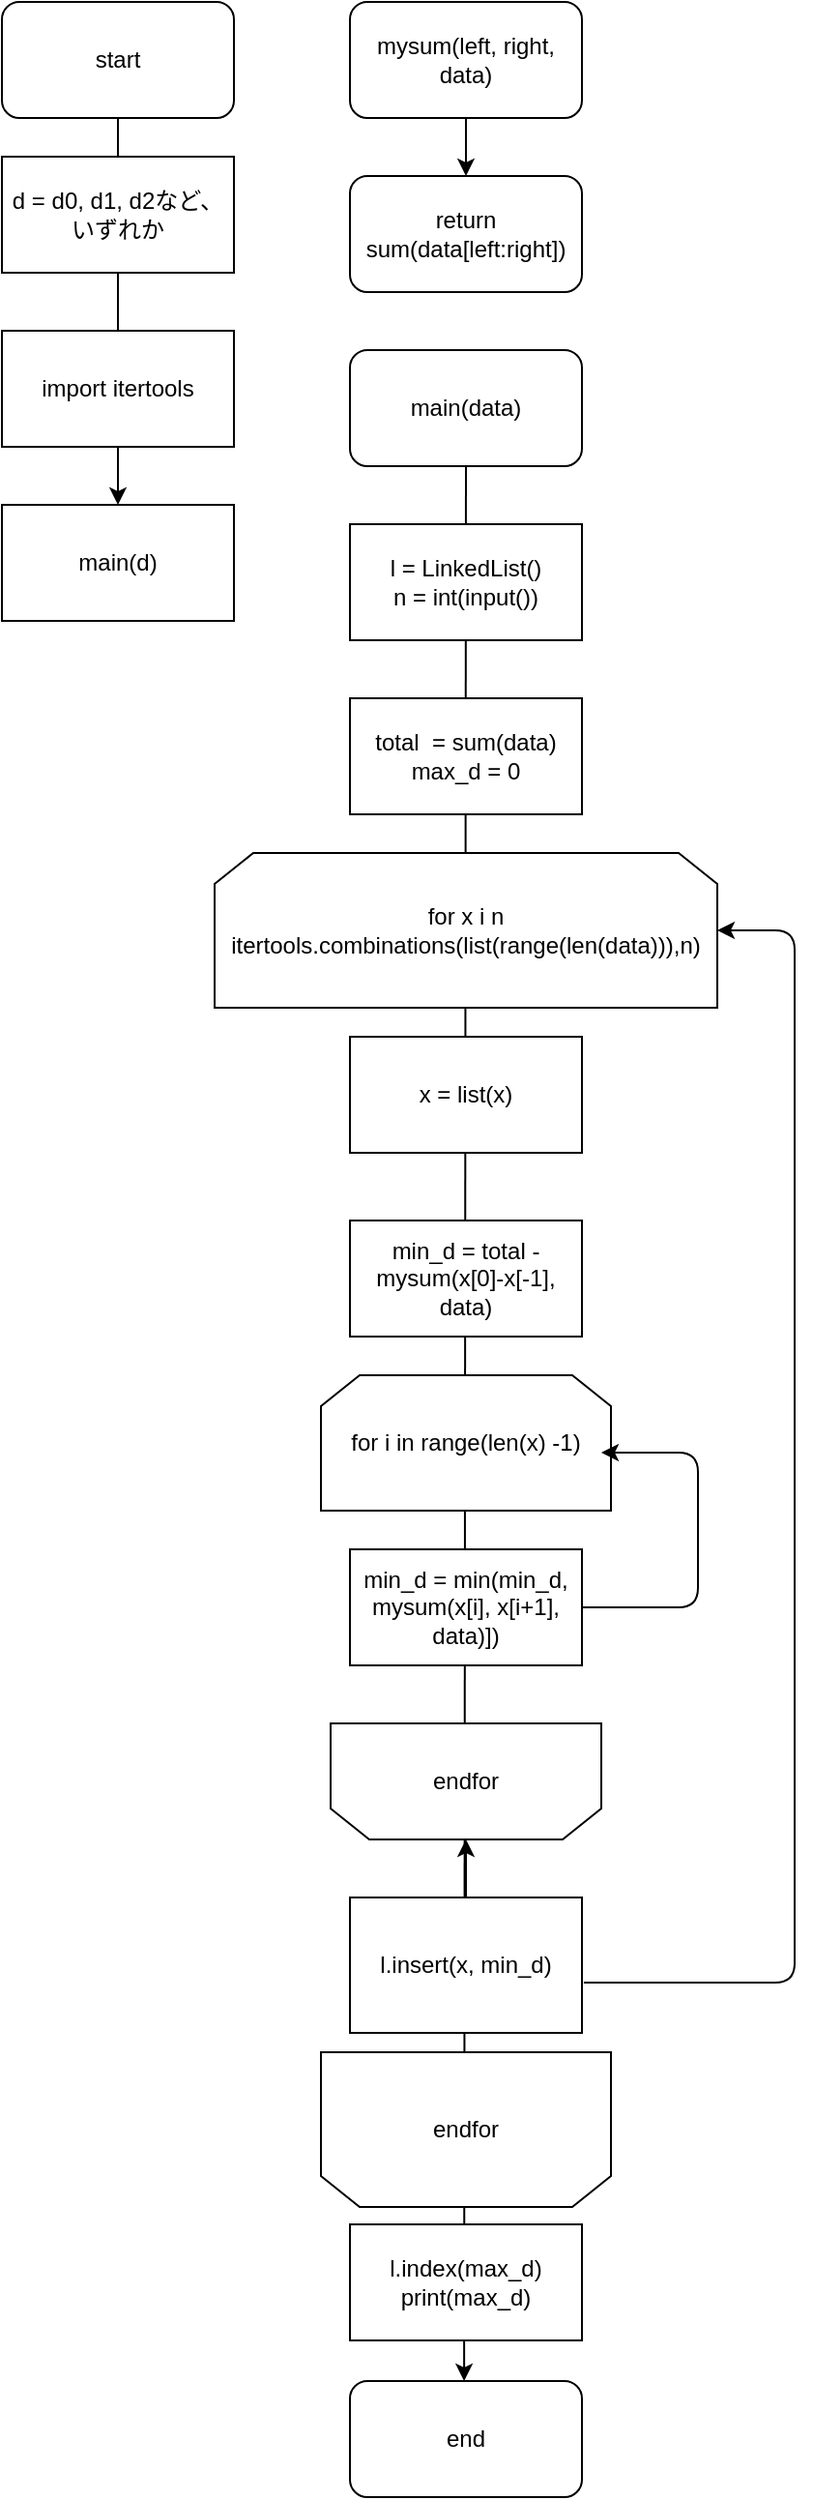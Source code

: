 <mxfile>
    <diagram id="QwPQAH91NwCHGxsAPeSV" name="ページ1">
        <mxGraphModel dx="593" dy="798" grid="1" gridSize="10" guides="1" tooltips="1" connect="1" arrows="1" fold="1" page="1" pageScale="1" pageWidth="827" pageHeight="1169" math="0" shadow="0">
            <root>
                <mxCell id="0"/>
                <mxCell id="1" parent="0"/>
                <mxCell id="26" value="" style="endArrow=classic;html=1;exitX=0.5;exitY=1;exitDx=0;exitDy=0;entryX=0.5;entryY=0;entryDx=0;entryDy=0;" edge="1" parent="1" source="2" target="24">
                    <mxGeometry width="50" height="50" relative="1" as="geometry">
                        <mxPoint x="30" y="310" as="sourcePoint"/>
                        <mxPoint x="80" y="260" as="targetPoint"/>
                    </mxGeometry>
                </mxCell>
                <mxCell id="20" value="" style="endArrow=classic;html=1;exitX=0.5;exitY=1;exitDx=0;exitDy=0;entryX=0.492;entryY=0;entryDx=0;entryDy=0;entryPerimeter=0;" edge="1" parent="1" source="7" target="19">
                    <mxGeometry width="50" height="50" relative="1" as="geometry">
                        <mxPoint x="100" y="1040" as="sourcePoint"/>
                        <mxPoint x="150" y="990" as="targetPoint"/>
                    </mxGeometry>
                </mxCell>
                <mxCell id="2" value="start" style="rounded=1;whiteSpace=wrap;html=1;" parent="1" vertex="1">
                    <mxGeometry x="80" y="20" width="120" height="60" as="geometry"/>
                </mxCell>
                <mxCell id="3" value="import itertools" style="rounded=0;whiteSpace=wrap;html=1;" parent="1" vertex="1">
                    <mxGeometry x="80" y="190" width="120" height="60" as="geometry"/>
                </mxCell>
                <mxCell id="4" value="mysum(left, right, data)" style="rounded=1;whiteSpace=wrap;html=1;" parent="1" vertex="1">
                    <mxGeometry x="260" y="20" width="120" height="60" as="geometry"/>
                </mxCell>
                <mxCell id="5" value="return sum(data[left:right])" style="rounded=1;whiteSpace=wrap;html=1;" vertex="1" parent="1">
                    <mxGeometry x="260" y="110" width="120" height="60" as="geometry"/>
                </mxCell>
                <mxCell id="6" value="" style="endArrow=classic;html=1;exitX=0.5;exitY=1;exitDx=0;exitDy=0;entryX=0.5;entryY=0;entryDx=0;entryDy=0;" edge="1" parent="1" source="4" target="5">
                    <mxGeometry width="50" height="50" relative="1" as="geometry">
                        <mxPoint x="470" y="160" as="sourcePoint"/>
                        <mxPoint x="520" y="110" as="targetPoint"/>
                    </mxGeometry>
                </mxCell>
                <mxCell id="7" value="main(data)" style="rounded=1;whiteSpace=wrap;html=1;" vertex="1" parent="1">
                    <mxGeometry x="260" y="200" width="120" height="60" as="geometry"/>
                </mxCell>
                <mxCell id="8" value="l = LinkedList()&lt;br&gt;n = int(input())" style="rounded=0;whiteSpace=wrap;html=1;" vertex="1" parent="1">
                    <mxGeometry x="260" y="290" width="120" height="60" as="geometry"/>
                </mxCell>
                <mxCell id="9" value="total&amp;nbsp; = sum(data)&lt;br&gt;max_d = 0" style="rounded=0;whiteSpace=wrap;html=1;" vertex="1" parent="1">
                    <mxGeometry x="260" y="380" width="120" height="60" as="geometry"/>
                </mxCell>
                <mxCell id="10" value="for x i n itertools.combinations(list(range(len(data))),n)" style="shape=loopLimit;whiteSpace=wrap;html=1;" vertex="1" parent="1">
                    <mxGeometry x="190" y="460" width="260" height="80" as="geometry"/>
                </mxCell>
                <mxCell id="11" value="x = list(x)" style="rounded=0;whiteSpace=wrap;html=1;" vertex="1" parent="1">
                    <mxGeometry x="260" y="555" width="120" height="60" as="geometry"/>
                </mxCell>
                <mxCell id="12" value="min_d = total - mysum(x[0]-x[-1], data)" style="rounded=0;whiteSpace=wrap;html=1;" vertex="1" parent="1">
                    <mxGeometry x="260" y="650" width="120" height="60" as="geometry"/>
                </mxCell>
                <mxCell id="13" value="for i in range(len(x) -1)" style="shape=loopLimit;whiteSpace=wrap;html=1;" vertex="1" parent="1">
                    <mxGeometry x="245" y="730" width="150" height="70" as="geometry"/>
                </mxCell>
                <mxCell id="14" value="min_d = min(min_d, mysum(x[i], x[i+1], data)])" style="rounded=0;whiteSpace=wrap;html=1;" vertex="1" parent="1">
                    <mxGeometry x="260" y="820" width="120" height="60" as="geometry"/>
                </mxCell>
                <mxCell id="15" value="endfor" style="shape=loopLimit;whiteSpace=wrap;html=1;direction=west;" vertex="1" parent="1">
                    <mxGeometry x="250" y="910" width="140" height="60" as="geometry"/>
                </mxCell>
                <mxCell id="21" value="" style="edgeStyle=orthogonalEdgeStyle;rounded=0;orthogonalLoop=1;jettySize=auto;html=1;" edge="1" parent="1" source="16" target="15">
                    <mxGeometry relative="1" as="geometry"/>
                </mxCell>
                <mxCell id="16" value="l.insert(x, min_d)" style="rounded=0;whiteSpace=wrap;html=1;" vertex="1" parent="1">
                    <mxGeometry x="260" y="1000" width="120" height="70" as="geometry"/>
                </mxCell>
                <mxCell id="17" value="endfor" style="shape=loopLimit;whiteSpace=wrap;html=1;direction=west;" vertex="1" parent="1">
                    <mxGeometry x="245" y="1080" width="150" height="80" as="geometry"/>
                </mxCell>
                <mxCell id="18" value="l.index(max_d)&lt;br&gt;print(max_d)" style="rounded=0;whiteSpace=wrap;html=1;" vertex="1" parent="1">
                    <mxGeometry x="260" y="1169" width="120" height="60" as="geometry"/>
                </mxCell>
                <mxCell id="19" value="end" style="rounded=1;whiteSpace=wrap;html=1;" vertex="1" parent="1">
                    <mxGeometry x="260" y="1250" width="120" height="60" as="geometry"/>
                </mxCell>
                <mxCell id="22" value="" style="endArrow=classic;html=1;exitX=1;exitY=0.5;exitDx=0;exitDy=0;" edge="1" parent="1" source="14">
                    <mxGeometry width="50" height="50" relative="1" as="geometry">
                        <mxPoint x="410" y="910" as="sourcePoint"/>
                        <mxPoint x="390" y="770" as="targetPoint"/>
                        <Array as="points">
                            <mxPoint x="440" y="850"/>
                            <mxPoint x="440" y="770"/>
                        </Array>
                    </mxGeometry>
                </mxCell>
                <mxCell id="23" value="" style="endArrow=classic;html=1;exitX=1.008;exitY=0.629;exitDx=0;exitDy=0;exitPerimeter=0;entryX=1;entryY=0.5;entryDx=0;entryDy=0;" edge="1" parent="1" source="16" target="10">
                    <mxGeometry width="50" height="50" relative="1" as="geometry">
                        <mxPoint x="410" y="1060" as="sourcePoint"/>
                        <mxPoint x="460" y="1010" as="targetPoint"/>
                        <Array as="points">
                            <mxPoint x="490" y="1044"/>
                            <mxPoint x="490" y="500"/>
                        </Array>
                    </mxGeometry>
                </mxCell>
                <mxCell id="24" value="main(d)" style="rounded=0;whiteSpace=wrap;html=1;" vertex="1" parent="1">
                    <mxGeometry x="80" y="280" width="120" height="60" as="geometry"/>
                </mxCell>
                <mxCell id="25" value="d = d0, d1, d2など、いずれか" style="rounded=0;whiteSpace=wrap;html=1;" vertex="1" parent="1">
                    <mxGeometry x="80" y="100" width="120" height="60" as="geometry"/>
                </mxCell>
            </root>
        </mxGraphModel>
    </diagram>
</mxfile>
